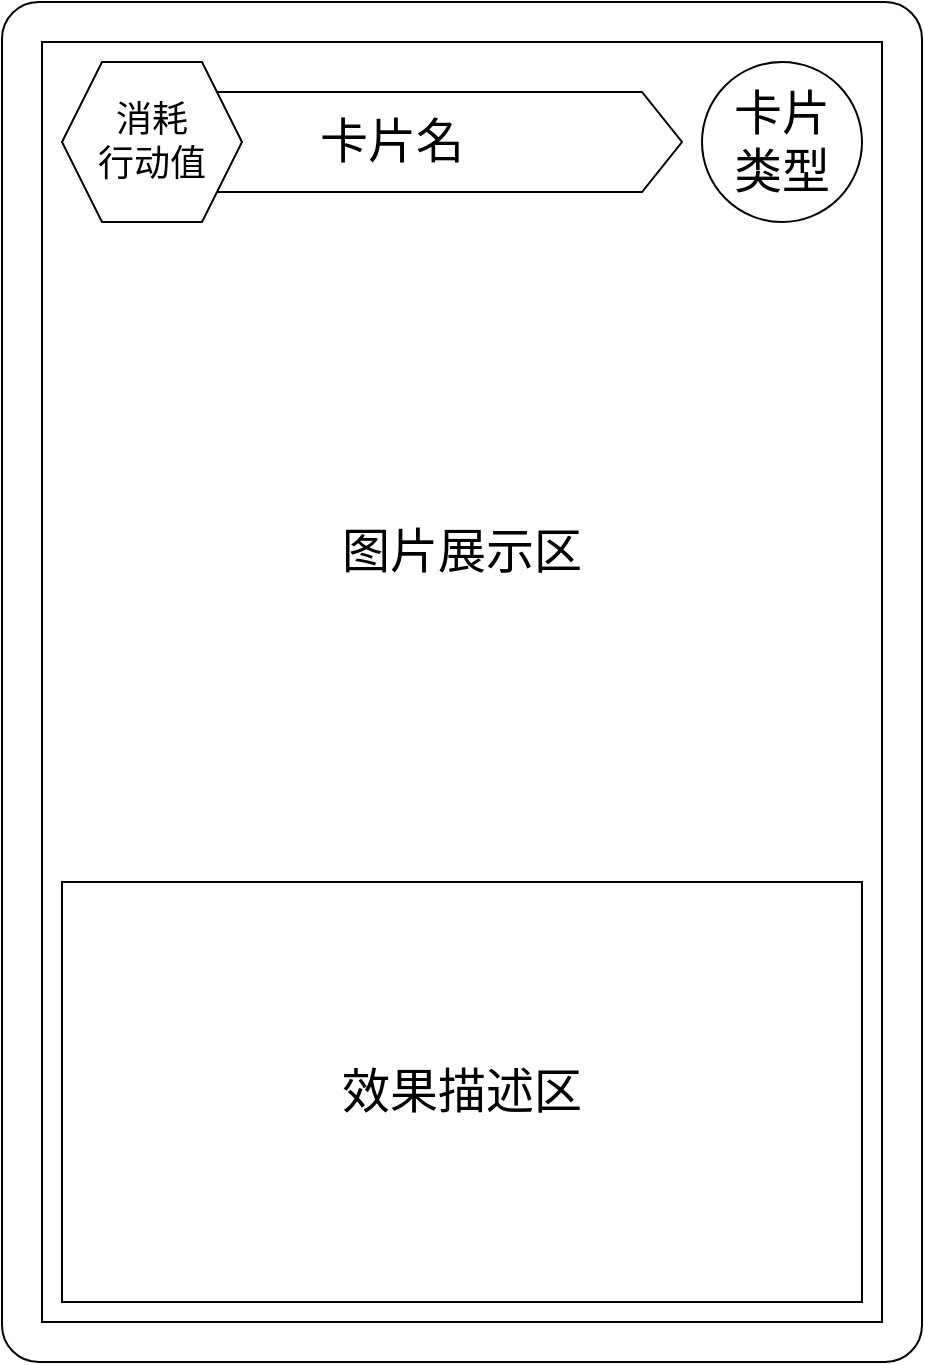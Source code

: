 <mxfile version="24.7.7">
  <diagram name="第 1 页" id="tDYi9_0GRjETs3fzdsuX">
    <mxGraphModel dx="1666" dy="757" grid="1" gridSize="10" guides="1" tooltips="1" connect="1" arrows="1" fold="1" page="1" pageScale="1" pageWidth="827" pageHeight="1169" math="0" shadow="0">
      <root>
        <mxCell id="0" />
        <mxCell id="1" parent="0" />
        <mxCell id="yHGfgmWwClQTFSnPWuJ6-98" value="" style="rounded=1;whiteSpace=wrap;html=1;arcSize=4;" vertex="1" parent="1">
          <mxGeometry x="120" y="60" width="460" height="680" as="geometry" />
        </mxCell>
        <mxCell id="yHGfgmWwClQTFSnPWuJ6-99" value="" style="rounded=0;whiteSpace=wrap;html=1;" vertex="1" parent="1">
          <mxGeometry x="140" y="80" width="420" height="640" as="geometry" />
        </mxCell>
        <mxCell id="yHGfgmWwClQTFSnPWuJ6-100" value="&lt;font style=&quot;font-size: 24px;&quot;&gt;卡片&lt;br&gt;类型&lt;/font&gt;" style="ellipse;whiteSpace=wrap;html=1;aspect=fixed;" vertex="1" parent="1">
          <mxGeometry x="470" y="90" width="80" height="80" as="geometry" />
        </mxCell>
        <mxCell id="yHGfgmWwClQTFSnPWuJ6-101" value="&lt;span style=&quot;font-size: 24px;&quot;&gt;卡片名&lt;/span&gt;" style="shape=hexagon;perimeter=hexagonPerimeter2;whiteSpace=wrap;html=1;fixedSize=1;" vertex="1" parent="1">
          <mxGeometry x="170" y="105" width="290" height="50" as="geometry" />
        </mxCell>
        <mxCell id="yHGfgmWwClQTFSnPWuJ6-102" value="&lt;font style=&quot;font-size: 18px;&quot;&gt;消耗&lt;br&gt;行动值&lt;/font&gt;" style="shape=hexagon;perimeter=hexagonPerimeter2;whiteSpace=wrap;html=1;fixedSize=1;" vertex="1" parent="1">
          <mxGeometry x="150" y="90" width="90" height="80" as="geometry" />
        </mxCell>
        <mxCell id="yHGfgmWwClQTFSnPWuJ6-103" value="&lt;font style=&quot;font-size: 24px;&quot;&gt;效果描述区&lt;/font&gt;" style="rounded=0;whiteSpace=wrap;html=1;" vertex="1" parent="1">
          <mxGeometry x="150" y="500" width="400" height="210" as="geometry" />
        </mxCell>
        <mxCell id="yHGfgmWwClQTFSnPWuJ6-104" value="&lt;font style=&quot;font-size: 24px;&quot;&gt;图片展示区&lt;/font&gt;" style="text;html=1;align=center;verticalAlign=middle;whiteSpace=wrap;rounded=0;" vertex="1" parent="1">
          <mxGeometry x="280" y="320" width="140" height="30" as="geometry" />
        </mxCell>
        <mxCell id="yHGfgmWwClQTFSnPWuJ6-105" style="edgeStyle=orthogonalEdgeStyle;rounded=0;orthogonalLoop=1;jettySize=auto;html=1;exitX=0.5;exitY=1;exitDx=0;exitDy=0;" edge="1" parent="1" source="yHGfgmWwClQTFSnPWuJ6-104" target="yHGfgmWwClQTFSnPWuJ6-104">
          <mxGeometry relative="1" as="geometry" />
        </mxCell>
      </root>
    </mxGraphModel>
  </diagram>
</mxfile>
